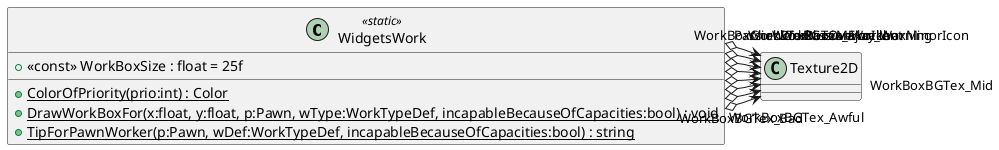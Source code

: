 @startuml
class WidgetsWork <<static>> {
    + <<const>> WorkBoxSize : float = 25f
    + {static} ColorOfPriority(prio:int) : Color
    + {static} DrawWorkBoxFor(x:float, y:float, p:Pawn, wType:WorkTypeDef, incapableBecauseOfCapacities:bool) : void
    + {static} TipForPawnWorker(p:Pawn, wDef:WorkTypeDef, incapableBecauseOfCapacities:bool) : string
}
WidgetsWork o-> "WorkBoxBGTex_Awful" Texture2D
WidgetsWork o-> "WorkBoxBGTex_Bad" Texture2D
WidgetsWork o-> "WorkBoxBGTex_Mid" Texture2D
WidgetsWork o-> "WorkBoxBGTex_Excellent" Texture2D
WidgetsWork o-> "WorkBoxCheckTex" Texture2D
WidgetsWork o-> "PassionWorkboxMinorIcon" Texture2D
WidgetsWork o-> "PassionWorkboxMajorIcon" Texture2D
WidgetsWork o-> "WorkBoxOverlay_Warning" Texture2D
@enduml
